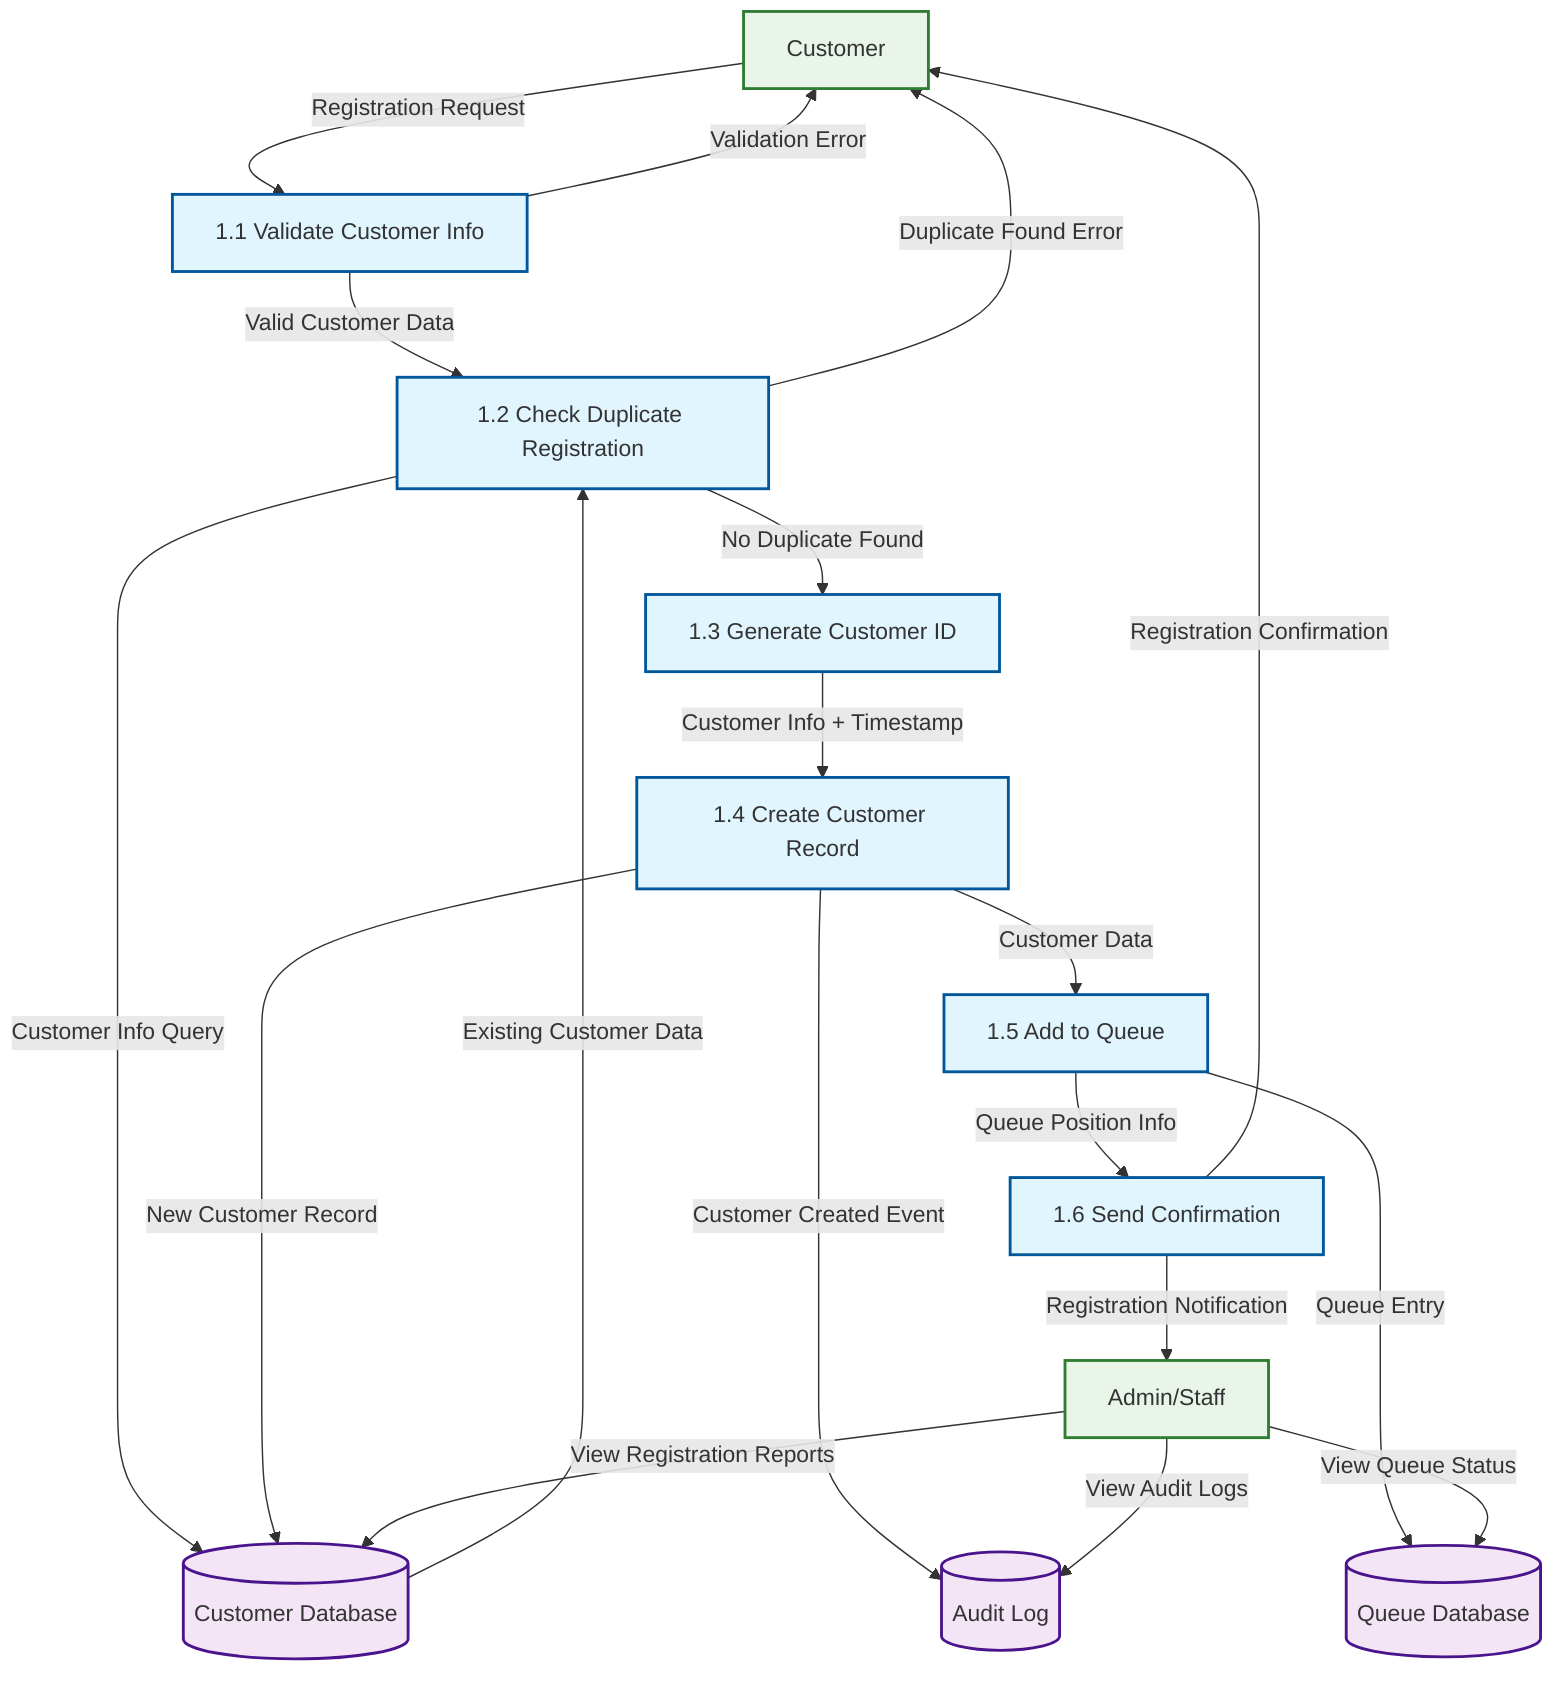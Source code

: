 flowchart TD
    %% External Entities
    CUST[Customer]
    ADMIN[Admin/Staff]
    
    %% Data Stores
    DS1[(Customer Database)]
    DS2[(Queue Database)]
    DS3[(Audit Log)]
    
    %% Processes
    P1[1.1 Validate Customer Info]
    P2[1.2 Check Duplicate Registration]
    P3[1.3 Generate Customer ID]
    P4[1.4 Create Customer Record]
    P5[1.5 Add to Queue]
    P6[1.6 Send Confirmation]
    
    %% Data Flows - Input from Customer
    CUST -->|Registration Request| P1
    
    %% Validation Process
    P1 -->|Valid Customer Data| P2
    P1 -->|Validation Error| CUST
    
    %% Duplicate Check
    P2 -->|Customer Info Query| DS1
    DS1 -->|Existing Customer Data| P2
    P2 -->|Duplicate Found Error| CUST
    P2 -->|No Duplicate Found| P3
    
    %% ID Generation
    P3 -->|Customer Info + Timestamp| P4
    
    %% Record Creation
    P4 -->|New Customer Record| DS1
    P4 -->|Customer Created Event| DS3
    P4 -->|Customer Data| P5
    
    %% Queue Addition
    P5 -->|Queue Entry| DS2
    P5 -->|Queue Position Info| P6
    
    %% Confirmation
    P6 -->|Registration Confirmation| CUST
    P6 -->|Registration Notification| ADMIN
    
    %% Admin Access
    ADMIN -->|View Registration Reports| DS1
    ADMIN -->|View Queue Status| DS2
    ADMIN -->|View Audit Logs| DS3
    
    %% Styling
    classDef process fill:#e1f5fe,stroke:#01579b,stroke-width:2px
    classDef datastore fill:#f3e5f5,stroke:#4a148c,stroke-width:2px
    classDef entity fill:#e8f5e8,stroke:#2e7d32,stroke-width:2px
    
    class P1,P2,P3,P4,P5,P6 process
    class DS1,DS2,DS3 datastore
    class CUST,ADMIN entity